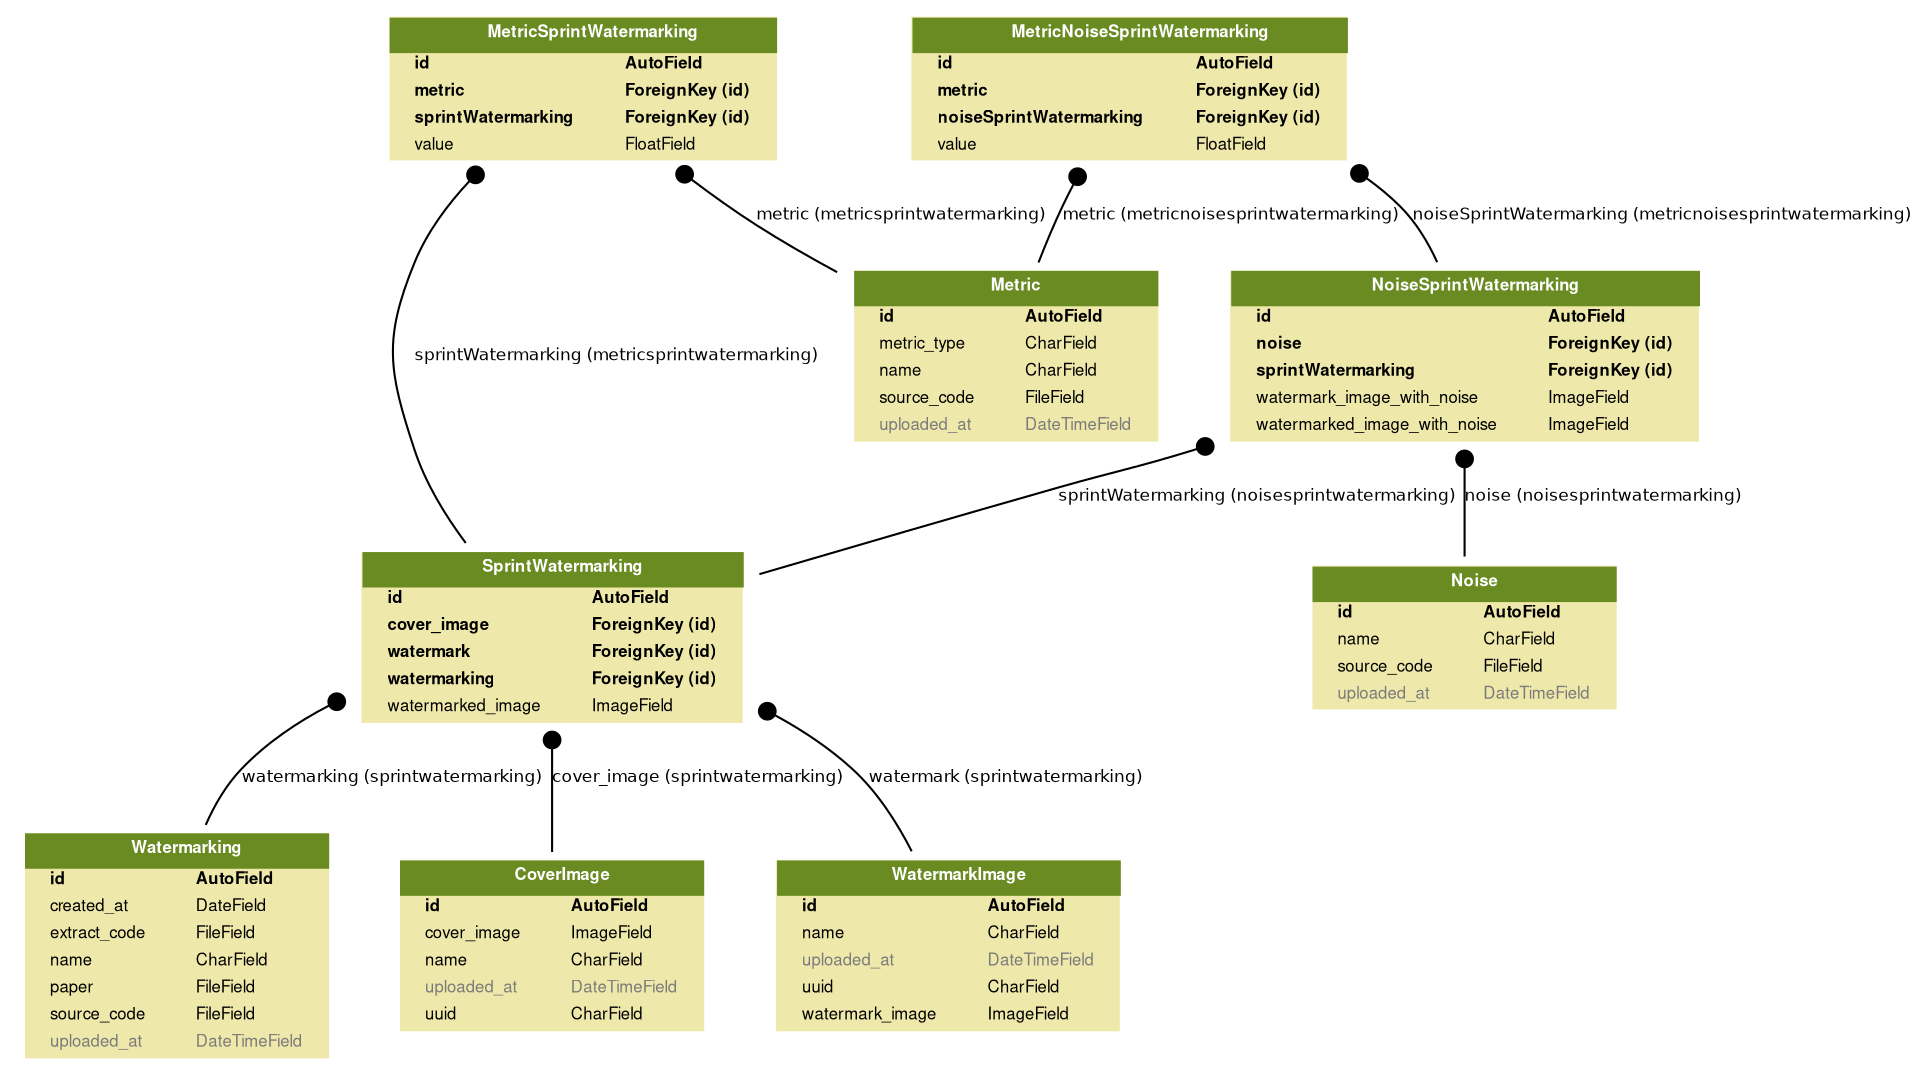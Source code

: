 digraph model_graph {
  // Dotfile by Django-Extensions graph_models
  // Created: 2018-11-16 09:18
  // Cli Options: watermarking

  fontname = "Helvetica"
  fontsize = 8
  splines  = true

  node [
    fontname = "Helvetica"
    fontsize = 8
    shape = "plaintext"
  ]

  edge [
    fontname = "Helvetica"
    fontsize = 8
  ]

  // Labels


  watermarking_models_Watermarking [label=<
    <TABLE BGCOLOR="palegoldenrod" BORDER="0" CELLBORDER="0" CELLSPACING="0">
    <TR><TD COLSPAN="2" CELLPADDING="4" ALIGN="CENTER" BGCOLOR="olivedrab4">
    <FONT FACE="Helvetica Bold" COLOR="white">
    Watermarking
    </FONT></TD></TR>
  
  
    <TR><TD ALIGN="LEFT" BORDER="0">
    <FONT FACE="Helvetica Bold">id</FONT>
    </TD><TD ALIGN="LEFT">
    <FONT FACE="Helvetica Bold">AutoField</FONT>
    </TD></TR>
  
  
  
    <TR><TD ALIGN="LEFT" BORDER="0">
    <FONT FACE="Helvetica ">created_at</FONT>
    </TD><TD ALIGN="LEFT">
    <FONT FACE="Helvetica ">DateField</FONT>
    </TD></TR>
  
  
  
    <TR><TD ALIGN="LEFT" BORDER="0">
    <FONT FACE="Helvetica ">extract_code</FONT>
    </TD><TD ALIGN="LEFT">
    <FONT FACE="Helvetica ">FileField</FONT>
    </TD></TR>
  
  
  
    <TR><TD ALIGN="LEFT" BORDER="0">
    <FONT FACE="Helvetica ">name</FONT>
    </TD><TD ALIGN="LEFT">
    <FONT FACE="Helvetica ">CharField</FONT>
    </TD></TR>
  
  
  
    <TR><TD ALIGN="LEFT" BORDER="0">
    <FONT FACE="Helvetica ">paper</FONT>
    </TD><TD ALIGN="LEFT">
    <FONT FACE="Helvetica ">FileField</FONT>
    </TD></TR>
  
  
  
    <TR><TD ALIGN="LEFT" BORDER="0">
    <FONT FACE="Helvetica ">source_code</FONT>
    </TD><TD ALIGN="LEFT">
    <FONT FACE="Helvetica ">FileField</FONT>
    </TD></TR>
  
  
  
    <TR><TD ALIGN="LEFT" BORDER="0">
    <FONT COLOR="#7B7B7B" FACE="Helvetica ">uploaded_at</FONT>
    </TD><TD ALIGN="LEFT">
    <FONT COLOR="#7B7B7B" FACE="Helvetica ">DateTimeField</FONT>
    </TD></TR>
  
  
    </TABLE>
    >]

  watermarking_models_CoverImage [label=<
    <TABLE BGCOLOR="palegoldenrod" BORDER="0" CELLBORDER="0" CELLSPACING="0">
    <TR><TD COLSPAN="2" CELLPADDING="4" ALIGN="CENTER" BGCOLOR="olivedrab4">
    <FONT FACE="Helvetica Bold" COLOR="white">
    CoverImage
    </FONT></TD></TR>
  
  
    <TR><TD ALIGN="LEFT" BORDER="0">
    <FONT FACE="Helvetica Bold">id</FONT>
    </TD><TD ALIGN="LEFT">
    <FONT FACE="Helvetica Bold">AutoField</FONT>
    </TD></TR>
  
  
  
    <TR><TD ALIGN="LEFT" BORDER="0">
    <FONT FACE="Helvetica ">cover_image</FONT>
    </TD><TD ALIGN="LEFT">
    <FONT FACE="Helvetica ">ImageField</FONT>
    </TD></TR>
  
  
  
    <TR><TD ALIGN="LEFT" BORDER="0">
    <FONT FACE="Helvetica ">name</FONT>
    </TD><TD ALIGN="LEFT">
    <FONT FACE="Helvetica ">CharField</FONT>
    </TD></TR>
  
  
  
    <TR><TD ALIGN="LEFT" BORDER="0">
    <FONT COLOR="#7B7B7B" FACE="Helvetica ">uploaded_at</FONT>
    </TD><TD ALIGN="LEFT">
    <FONT COLOR="#7B7B7B" FACE="Helvetica ">DateTimeField</FONT>
    </TD></TR>
  
  
  
    <TR><TD ALIGN="LEFT" BORDER="0">
    <FONT FACE="Helvetica ">uuid</FONT>
    </TD><TD ALIGN="LEFT">
    <FONT FACE="Helvetica ">CharField</FONT>
    </TD></TR>
  
  
    </TABLE>
    >]

  watermarking_models_WatermarkImage [label=<
    <TABLE BGCOLOR="palegoldenrod" BORDER="0" CELLBORDER="0" CELLSPACING="0">
    <TR><TD COLSPAN="2" CELLPADDING="4" ALIGN="CENTER" BGCOLOR="olivedrab4">
    <FONT FACE="Helvetica Bold" COLOR="white">
    WatermarkImage
    </FONT></TD></TR>
  
  
    <TR><TD ALIGN="LEFT" BORDER="0">
    <FONT FACE="Helvetica Bold">id</FONT>
    </TD><TD ALIGN="LEFT">
    <FONT FACE="Helvetica Bold">AutoField</FONT>
    </TD></TR>
  
  
  
    <TR><TD ALIGN="LEFT" BORDER="0">
    <FONT FACE="Helvetica ">name</FONT>
    </TD><TD ALIGN="LEFT">
    <FONT FACE="Helvetica ">CharField</FONT>
    </TD></TR>
  
  
  
    <TR><TD ALIGN="LEFT" BORDER="0">
    <FONT COLOR="#7B7B7B" FACE="Helvetica ">uploaded_at</FONT>
    </TD><TD ALIGN="LEFT">
    <FONT COLOR="#7B7B7B" FACE="Helvetica ">DateTimeField</FONT>
    </TD></TR>
  
  
  
    <TR><TD ALIGN="LEFT" BORDER="0">
    <FONT FACE="Helvetica ">uuid</FONT>
    </TD><TD ALIGN="LEFT">
    <FONT FACE="Helvetica ">CharField</FONT>
    </TD></TR>
  
  
  
    <TR><TD ALIGN="LEFT" BORDER="0">
    <FONT FACE="Helvetica ">watermark_image</FONT>
    </TD><TD ALIGN="LEFT">
    <FONT FACE="Helvetica ">ImageField</FONT>
    </TD></TR>
  
  
    </TABLE>
    >]

  watermarking_models_Noise [label=<
    <TABLE BGCOLOR="palegoldenrod" BORDER="0" CELLBORDER="0" CELLSPACING="0">
    <TR><TD COLSPAN="2" CELLPADDING="4" ALIGN="CENTER" BGCOLOR="olivedrab4">
    <FONT FACE="Helvetica Bold" COLOR="white">
    Noise
    </FONT></TD></TR>
  
  
    <TR><TD ALIGN="LEFT" BORDER="0">
    <FONT FACE="Helvetica Bold">id</FONT>
    </TD><TD ALIGN="LEFT">
    <FONT FACE="Helvetica Bold">AutoField</FONT>
    </TD></TR>
  
  
  
    <TR><TD ALIGN="LEFT" BORDER="0">
    <FONT FACE="Helvetica ">name</FONT>
    </TD><TD ALIGN="LEFT">
    <FONT FACE="Helvetica ">CharField</FONT>
    </TD></TR>
  
  
  
    <TR><TD ALIGN="LEFT" BORDER="0">
    <FONT FACE="Helvetica ">source_code</FONT>
    </TD><TD ALIGN="LEFT">
    <FONT FACE="Helvetica ">FileField</FONT>
    </TD></TR>
  
  
  
    <TR><TD ALIGN="LEFT" BORDER="0">
    <FONT COLOR="#7B7B7B" FACE="Helvetica ">uploaded_at</FONT>
    </TD><TD ALIGN="LEFT">
    <FONT COLOR="#7B7B7B" FACE="Helvetica ">DateTimeField</FONT>
    </TD></TR>
  
  
    </TABLE>
    >]

  watermarking_models_Metric [label=<
    <TABLE BGCOLOR="palegoldenrod" BORDER="0" CELLBORDER="0" CELLSPACING="0">
    <TR><TD COLSPAN="2" CELLPADDING="4" ALIGN="CENTER" BGCOLOR="olivedrab4">
    <FONT FACE="Helvetica Bold" COLOR="white">
    Metric
    </FONT></TD></TR>
  
  
    <TR><TD ALIGN="LEFT" BORDER="0">
    <FONT FACE="Helvetica Bold">id</FONT>
    </TD><TD ALIGN="LEFT">
    <FONT FACE="Helvetica Bold">AutoField</FONT>
    </TD></TR>
  
  
  
    <TR><TD ALIGN="LEFT" BORDER="0">
    <FONT FACE="Helvetica ">metric_type</FONT>
    </TD><TD ALIGN="LEFT">
    <FONT FACE="Helvetica ">CharField</FONT>
    </TD></TR>
  
  
  
    <TR><TD ALIGN="LEFT" BORDER="0">
    <FONT FACE="Helvetica ">name</FONT>
    </TD><TD ALIGN="LEFT">
    <FONT FACE="Helvetica ">CharField</FONT>
    </TD></TR>
  
  
  
    <TR><TD ALIGN="LEFT" BORDER="0">
    <FONT FACE="Helvetica ">source_code</FONT>
    </TD><TD ALIGN="LEFT">
    <FONT FACE="Helvetica ">FileField</FONT>
    </TD></TR>
  
  
  
    <TR><TD ALIGN="LEFT" BORDER="0">
    <FONT COLOR="#7B7B7B" FACE="Helvetica ">uploaded_at</FONT>
    </TD><TD ALIGN="LEFT">
    <FONT COLOR="#7B7B7B" FACE="Helvetica ">DateTimeField</FONT>
    </TD></TR>
  
  
    </TABLE>
    >]

  watermarking_models_SprintWatermarking [label=<
    <TABLE BGCOLOR="palegoldenrod" BORDER="0" CELLBORDER="0" CELLSPACING="0">
    <TR><TD COLSPAN="2" CELLPADDING="4" ALIGN="CENTER" BGCOLOR="olivedrab4">
    <FONT FACE="Helvetica Bold" COLOR="white">
    SprintWatermarking
    </FONT></TD></TR>
  
  
    <TR><TD ALIGN="LEFT" BORDER="0">
    <FONT FACE="Helvetica Bold">id</FONT>
    </TD><TD ALIGN="LEFT">
    <FONT FACE="Helvetica Bold">AutoField</FONT>
    </TD></TR>
  
  
  
    <TR><TD ALIGN="LEFT" BORDER="0">
    <FONT FACE="Helvetica Bold">cover_image</FONT>
    </TD><TD ALIGN="LEFT">
    <FONT FACE="Helvetica Bold">ForeignKey (id)</FONT>
    </TD></TR>
  
  
  
    <TR><TD ALIGN="LEFT" BORDER="0">
    <FONT FACE="Helvetica Bold">watermark</FONT>
    </TD><TD ALIGN="LEFT">
    <FONT FACE="Helvetica Bold">ForeignKey (id)</FONT>
    </TD></TR>
  
  
  
    <TR><TD ALIGN="LEFT" BORDER="0">
    <FONT FACE="Helvetica Bold">watermarking</FONT>
    </TD><TD ALIGN="LEFT">
    <FONT FACE="Helvetica Bold">ForeignKey (id)</FONT>
    </TD></TR>
  
  
  
    <TR><TD ALIGN="LEFT" BORDER="0">
    <FONT FACE="Helvetica ">watermarked_image</FONT>
    </TD><TD ALIGN="LEFT">
    <FONT FACE="Helvetica ">ImageField</FONT>
    </TD></TR>
  
  
    </TABLE>
    >]

  watermarking_models_MetricSprintWatermarking [label=<
    <TABLE BGCOLOR="palegoldenrod" BORDER="0" CELLBORDER="0" CELLSPACING="0">
    <TR><TD COLSPAN="2" CELLPADDING="4" ALIGN="CENTER" BGCOLOR="olivedrab4">
    <FONT FACE="Helvetica Bold" COLOR="white">
    MetricSprintWatermarking
    </FONT></TD></TR>
  
  
    <TR><TD ALIGN="LEFT" BORDER="0">
    <FONT FACE="Helvetica Bold">id</FONT>
    </TD><TD ALIGN="LEFT">
    <FONT FACE="Helvetica Bold">AutoField</FONT>
    </TD></TR>
  
  
  
    <TR><TD ALIGN="LEFT" BORDER="0">
    <FONT FACE="Helvetica Bold">metric</FONT>
    </TD><TD ALIGN="LEFT">
    <FONT FACE="Helvetica Bold">ForeignKey (id)</FONT>
    </TD></TR>
  
  
  
    <TR><TD ALIGN="LEFT" BORDER="0">
    <FONT FACE="Helvetica Bold">sprintWatermarking</FONT>
    </TD><TD ALIGN="LEFT">
    <FONT FACE="Helvetica Bold">ForeignKey (id)</FONT>
    </TD></TR>
  
  
  
    <TR><TD ALIGN="LEFT" BORDER="0">
    <FONT FACE="Helvetica ">value</FONT>
    </TD><TD ALIGN="LEFT">
    <FONT FACE="Helvetica ">FloatField</FONT>
    </TD></TR>
  
  
    </TABLE>
    >]

  watermarking_models_NoiseSprintWatermarking [label=<
    <TABLE BGCOLOR="palegoldenrod" BORDER="0" CELLBORDER="0" CELLSPACING="0">
    <TR><TD COLSPAN="2" CELLPADDING="4" ALIGN="CENTER" BGCOLOR="olivedrab4">
    <FONT FACE="Helvetica Bold" COLOR="white">
    NoiseSprintWatermarking
    </FONT></TD></TR>
  
  
    <TR><TD ALIGN="LEFT" BORDER="0">
    <FONT FACE="Helvetica Bold">id</FONT>
    </TD><TD ALIGN="LEFT">
    <FONT FACE="Helvetica Bold">AutoField</FONT>
    </TD></TR>
  
  
  
    <TR><TD ALIGN="LEFT" BORDER="0">
    <FONT FACE="Helvetica Bold">noise</FONT>
    </TD><TD ALIGN="LEFT">
    <FONT FACE="Helvetica Bold">ForeignKey (id)</FONT>
    </TD></TR>
  
  
  
    <TR><TD ALIGN="LEFT" BORDER="0">
    <FONT FACE="Helvetica Bold">sprintWatermarking</FONT>
    </TD><TD ALIGN="LEFT">
    <FONT FACE="Helvetica Bold">ForeignKey (id)</FONT>
    </TD></TR>
  
  
  
    <TR><TD ALIGN="LEFT" BORDER="0">
    <FONT FACE="Helvetica ">watermark_image_with_noise</FONT>
    </TD><TD ALIGN="LEFT">
    <FONT FACE="Helvetica ">ImageField</FONT>
    </TD></TR>
  
  
  
    <TR><TD ALIGN="LEFT" BORDER="0">
    <FONT FACE="Helvetica ">watermarked_image_with_noise</FONT>
    </TD><TD ALIGN="LEFT">
    <FONT FACE="Helvetica ">ImageField</FONT>
    </TD></TR>
  
  
    </TABLE>
    >]

  watermarking_models_MetricNoiseSprintWatermarking [label=<
    <TABLE BGCOLOR="palegoldenrod" BORDER="0" CELLBORDER="0" CELLSPACING="0">
    <TR><TD COLSPAN="2" CELLPADDING="4" ALIGN="CENTER" BGCOLOR="olivedrab4">
    <FONT FACE="Helvetica Bold" COLOR="white">
    MetricNoiseSprintWatermarking
    </FONT></TD></TR>
  
  
    <TR><TD ALIGN="LEFT" BORDER="0">
    <FONT FACE="Helvetica Bold">id</FONT>
    </TD><TD ALIGN="LEFT">
    <FONT FACE="Helvetica Bold">AutoField</FONT>
    </TD></TR>
  
  
  
    <TR><TD ALIGN="LEFT" BORDER="0">
    <FONT FACE="Helvetica Bold">metric</FONT>
    </TD><TD ALIGN="LEFT">
    <FONT FACE="Helvetica Bold">ForeignKey (id)</FONT>
    </TD></TR>
  
  
  
    <TR><TD ALIGN="LEFT" BORDER="0">
    <FONT FACE="Helvetica Bold">noiseSprintWatermarking</FONT>
    </TD><TD ALIGN="LEFT">
    <FONT FACE="Helvetica Bold">ForeignKey (id)</FONT>
    </TD></TR>
  
  
  
    <TR><TD ALIGN="LEFT" BORDER="0">
    <FONT FACE="Helvetica ">value</FONT>
    </TD><TD ALIGN="LEFT">
    <FONT FACE="Helvetica ">FloatField</FONT>
    </TD></TR>
  
  
    </TABLE>
    >]




  // Relations

  watermarking_models_SprintWatermarking -> watermarking_models_Watermarking
  [label="watermarking (sprintwatermarking)"] [arrowhead=none, arrowtail=dot, dir=both];

  watermarking_models_SprintWatermarking -> watermarking_models_CoverImage
  [label="cover_image (sprintwatermarking)"] [arrowhead=none, arrowtail=dot, dir=both];

  watermarking_models_SprintWatermarking -> watermarking_models_WatermarkImage
  [label="watermark (sprintwatermarking)"] [arrowhead=none, arrowtail=dot, dir=both];

  watermarking_models_MetricSprintWatermarking -> watermarking_models_Metric
  [label="metric (metricsprintwatermarking)"] [arrowhead=none, arrowtail=dot, dir=both];

  watermarking_models_MetricSprintWatermarking -> watermarking_models_SprintWatermarking
  [label="sprintWatermarking (metricsprintwatermarking)"] [arrowhead=none, arrowtail=dot, dir=both];

  watermarking_models_NoiseSprintWatermarking -> watermarking_models_Noise
  [label="noise (noisesprintwatermarking)"] [arrowhead=none, arrowtail=dot, dir=both];

  watermarking_models_NoiseSprintWatermarking -> watermarking_models_SprintWatermarking
  [label="sprintWatermarking (noisesprintwatermarking)"] [arrowhead=none, arrowtail=dot, dir=both];

  watermarking_models_MetricNoiseSprintWatermarking -> watermarking_models_Metric
  [label="metric (metricnoisesprintwatermarking)"] [arrowhead=none, arrowtail=dot, dir=both];

  watermarking_models_MetricNoiseSprintWatermarking -> watermarking_models_NoiseSprintWatermarking
  [label="noiseSprintWatermarking (metricnoisesprintwatermarking)"] [arrowhead=none, arrowtail=dot, dir=both];


}
